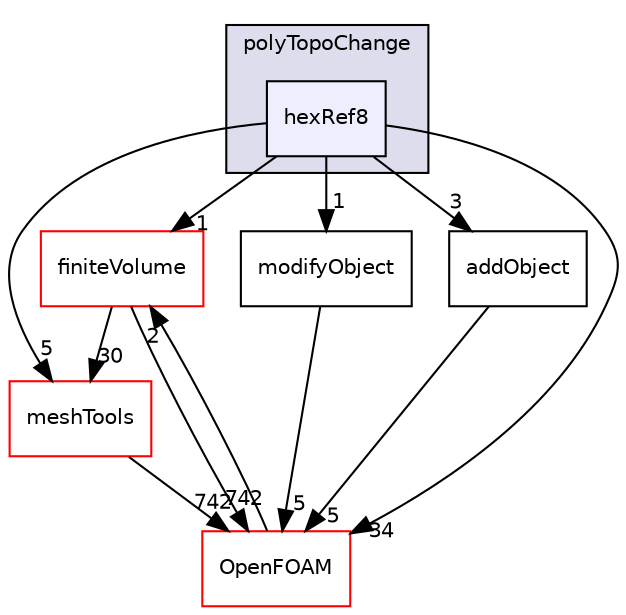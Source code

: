digraph "src/dynamicMesh/polyTopoChange/polyTopoChange/hexRef8" {
  bgcolor=transparent;
  compound=true
  node [ fontsize="10", fontname="Helvetica"];
  edge [ labelfontsize="10", labelfontname="Helvetica"];
  subgraph clusterdir_312178702b93695831f6550a8adac170 {
    graph [ bgcolor="#ddddee", pencolor="black", label="polyTopoChange" fontname="Helvetica", fontsize="10", URL="dir_312178702b93695831f6550a8adac170.html"]
  dir_d677ce20842980bf1fac1db8ae9e561b [shape=box, label="hexRef8", style="filled", fillcolor="#eeeeff", pencolor="black", URL="dir_d677ce20842980bf1fac1db8ae9e561b.html"];
  }
  dir_9bd15774b555cf7259a6fa18f99fe99b [shape=box label="finiteVolume" color="red" URL="dir_9bd15774b555cf7259a6fa18f99fe99b.html"];
  dir_ae30ad0bef50cf391b24c614251bb9fd [shape=box label="meshTools" color="red" URL="dir_ae30ad0bef50cf391b24c614251bb9fd.html"];
  dir_cb27fedece1be2b4c875a7d735a8664e [shape=box label="modifyObject" URL="dir_cb27fedece1be2b4c875a7d735a8664e.html"];
  dir_d9ee5e3d9912dc032da774cc35ce3131 [shape=box label="addObject" URL="dir_d9ee5e3d9912dc032da774cc35ce3131.html"];
  dir_c5473ff19b20e6ec4dfe5c310b3778a8 [shape=box label="OpenFOAM" color="red" URL="dir_c5473ff19b20e6ec4dfe5c310b3778a8.html"];
  dir_9bd15774b555cf7259a6fa18f99fe99b->dir_ae30ad0bef50cf391b24c614251bb9fd [headlabel="30", labeldistance=1.5 headhref="dir_000867_001783.html"];
  dir_9bd15774b555cf7259a6fa18f99fe99b->dir_c5473ff19b20e6ec4dfe5c310b3778a8 [headlabel="742", labeldistance=1.5 headhref="dir_000867_001929.html"];
  dir_ae30ad0bef50cf391b24c614251bb9fd->dir_c5473ff19b20e6ec4dfe5c310b3778a8 [headlabel="742", labeldistance=1.5 headhref="dir_001783_001929.html"];
  dir_cb27fedece1be2b4c875a7d735a8664e->dir_c5473ff19b20e6ec4dfe5c310b3778a8 [headlabel="5", labeldistance=1.5 headhref="dir_000820_001929.html"];
  dir_d677ce20842980bf1fac1db8ae9e561b->dir_9bd15774b555cf7259a6fa18f99fe99b [headlabel="1", labeldistance=1.5 headhref="dir_000819_000867.html"];
  dir_d677ce20842980bf1fac1db8ae9e561b->dir_ae30ad0bef50cf391b24c614251bb9fd [headlabel="5", labeldistance=1.5 headhref="dir_000819_001783.html"];
  dir_d677ce20842980bf1fac1db8ae9e561b->dir_cb27fedece1be2b4c875a7d735a8664e [headlabel="1", labeldistance=1.5 headhref="dir_000819_000820.html"];
  dir_d677ce20842980bf1fac1db8ae9e561b->dir_d9ee5e3d9912dc032da774cc35ce3131 [headlabel="3", labeldistance=1.5 headhref="dir_000819_000818.html"];
  dir_d677ce20842980bf1fac1db8ae9e561b->dir_c5473ff19b20e6ec4dfe5c310b3778a8 [headlabel="34", labeldistance=1.5 headhref="dir_000819_001929.html"];
  dir_d9ee5e3d9912dc032da774cc35ce3131->dir_c5473ff19b20e6ec4dfe5c310b3778a8 [headlabel="5", labeldistance=1.5 headhref="dir_000818_001929.html"];
  dir_c5473ff19b20e6ec4dfe5c310b3778a8->dir_9bd15774b555cf7259a6fa18f99fe99b [headlabel="2", labeldistance=1.5 headhref="dir_001929_000867.html"];
}
